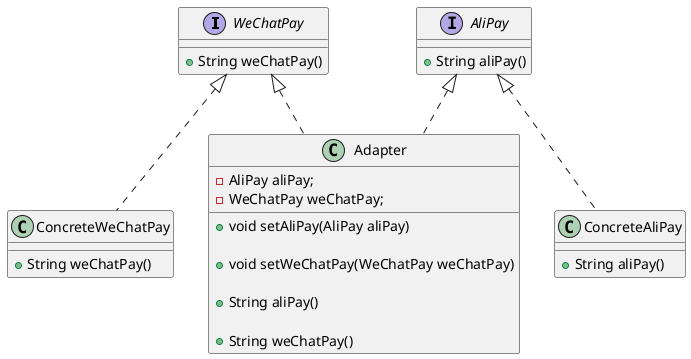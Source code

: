 @startuml
interface WeChatPay{
  + String weChatPay()
}

interface AliPay{
  + String aliPay()
}

class ConcreteAliPay implements AliPay{
    + String aliPay()
}

class ConcreteWeChatPay implements WeChatPay{
    + String weChatPay()
}

class Adapter implements AliPay, WeChatPay{
    - AliPay aliPay;
    - WeChatPay weChatPay;

    + void setAliPay(AliPay aliPay)

    + void setWeChatPay(WeChatPay weChatPay)

    + String aliPay()

    + String weChatPay()
}

@enduml
